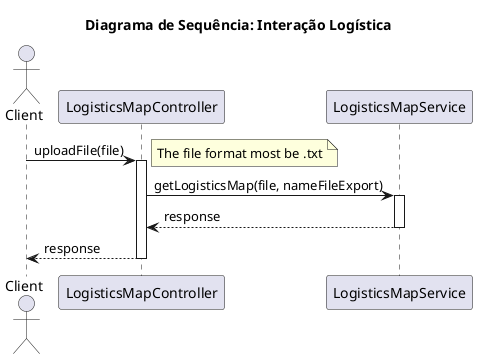 @startuml Diagrama de Sequência


title <b>Diagrama de Sequência: Interação Logística</b>

actor Client

participant LogisticsMapController
participant LogisticsMapService

Client -> LogisticsMapController: uploadFile(file)
note right: The file format most be .txt
activate LogisticsMapController
LogisticsMapController -> LogisticsMapService: getLogisticsMap(file, nameFileExport)
activate LogisticsMapService
LogisticsMapService --> LogisticsMapController: response
deactivate LogisticsMapService
LogisticsMapController --> Client: response
deactivate LogisticsMapController


@enduml